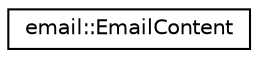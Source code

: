 digraph "Graphical Class Hierarchy"
{
 // LATEX_PDF_SIZE
  edge [fontname="Helvetica",fontsize="10",labelfontname="Helvetica",labelfontsize="10"];
  node [fontname="Helvetica",fontsize="10",shape=record];
  rankdir="LR";
  Node0 [label="email::EmailContent",height=0.2,width=0.4,color="black", fillcolor="white", style="filled",URL="$structemail_1_1EmailContent.html",tooltip="Content of an email."];
}
